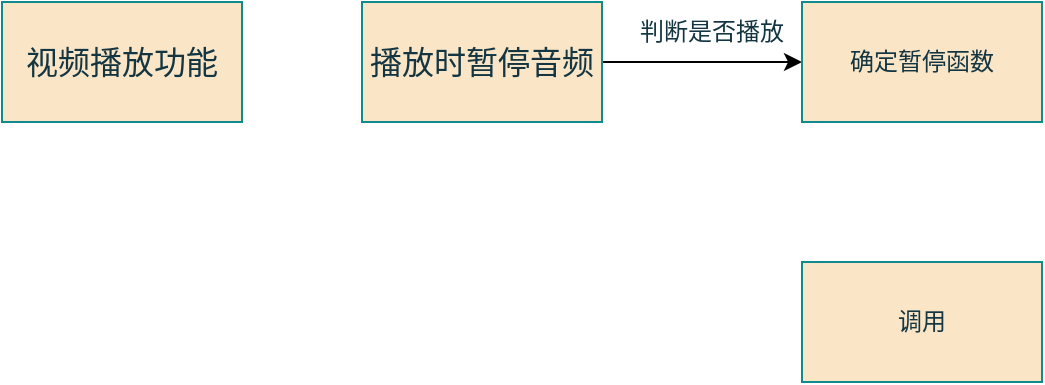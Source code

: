 <mxfile version="21.0.6" type="github">
  <diagram name="第 1 页" id="Fdgy_Q9sTbDUWi0A0H8j">
    <mxGraphModel dx="643" dy="467" grid="1" gridSize="10" guides="1" tooltips="1" connect="1" arrows="1" fold="1" page="1" pageScale="1" pageWidth="850" pageHeight="1100" math="0" shadow="0">
      <root>
        <mxCell id="0" />
        <mxCell id="1" parent="0" />
        <mxCell id="6d0vDIdPtCshTIeItXxf-2" value="&lt;span style=&quot;font-size: 16px;&quot;&gt;视频播放功能&lt;/span&gt;" style="whiteSpace=wrap;html=1;strokeColor=#0F8B8D;fontColor=#143642;fillColor=#FAE5C7;" vertex="1" parent="1">
          <mxGeometry x="130" y="110" width="120" height="60" as="geometry" />
        </mxCell>
        <mxCell id="6d0vDIdPtCshTIeItXxf-5" style="edgeStyle=orthogonalEdgeStyle;rounded=0;orthogonalLoop=1;jettySize=auto;html=1;fontFamily=Helvetica;fontSize=12;fontColor=#143642;" edge="1" parent="1" source="6d0vDIdPtCshTIeItXxf-3" target="6d0vDIdPtCshTIeItXxf-4">
          <mxGeometry relative="1" as="geometry" />
        </mxCell>
        <mxCell id="6d0vDIdPtCshTIeItXxf-3" value="&lt;span style=&quot;font-size: 16px;&quot;&gt;播放时暂停音频&lt;/span&gt;" style="whiteSpace=wrap;html=1;strokeColor=#0F8B8D;fontColor=#143642;fillColor=#FAE5C7;" vertex="1" parent="1">
          <mxGeometry x="310" y="110" width="120" height="60" as="geometry" />
        </mxCell>
        <mxCell id="6d0vDIdPtCshTIeItXxf-4" value="确定暂停函数" style="whiteSpace=wrap;html=1;strokeColor=#0F8B8D;fontFamily=Helvetica;fontSize=12;fontColor=#143642;fillColor=#FAE5C7;" vertex="1" parent="1">
          <mxGeometry x="530" y="110" width="120" height="60" as="geometry" />
        </mxCell>
        <mxCell id="6d0vDIdPtCshTIeItXxf-7" value="调用" style="whiteSpace=wrap;html=1;strokeColor=#0F8B8D;fontFamily=Helvetica;fontSize=12;fontColor=#143642;fillColor=#FAE5C7;" vertex="1" parent="1">
          <mxGeometry x="530" y="240" width="120" height="60" as="geometry" />
        </mxCell>
        <mxCell id="6d0vDIdPtCshTIeItXxf-8" value="判断是否播放" style="text;strokeColor=none;align=center;fillColor=none;html=1;verticalAlign=middle;whiteSpace=wrap;rounded=0;fontSize=12;fontFamily=Helvetica;fontColor=#143642;" vertex="1" parent="1">
          <mxGeometry x="440" y="110" width="90" height="30" as="geometry" />
        </mxCell>
      </root>
    </mxGraphModel>
  </diagram>
</mxfile>
